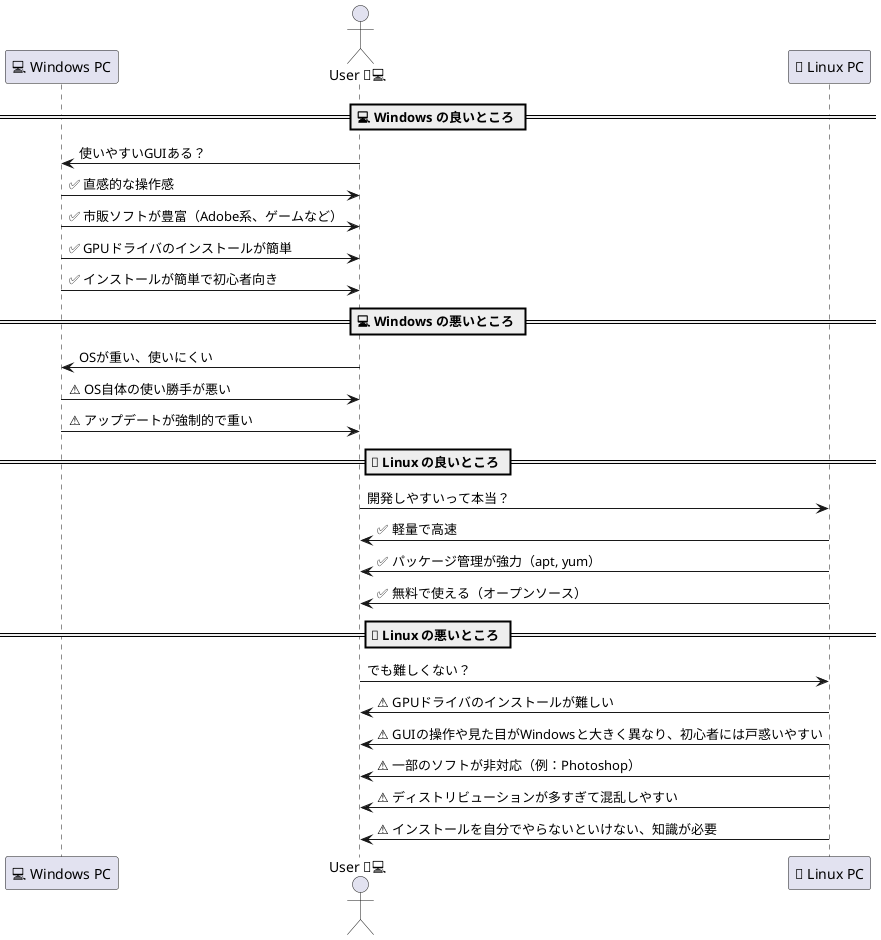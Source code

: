 @startuml
participant "💻 Windows PC" as Win
actor "User 👨‍💻" as User
participant "🐧 Linux PC" as Linux

== 💻 Windows の良いところ ==
User -> Win : 使いやすいGUIある？
Win -> User : ✅ 直感的な操作感
Win -> User : ✅ 市販ソフトが豊富（Adobe系、ゲームなど）
Win -> User : ✅ GPUドライバのインストールが簡単
Win -> User : ✅ インストールが簡単で初心者向き

== 💻 Windows の悪いところ ==
User -> Win : OSが重い、使いにくい
Win -> User : ⚠️ OS自体の使い勝手が悪い
Win -> User : ⚠️ アップデートが強制的で重い

== 🐧 Linux の良いところ ==
User -> Linux : 開発しやすいって本当？
Linux -> User : ✅ 軽量で高速
Linux -> User : ✅ パッケージ管理が強力（apt, yum）
Linux -> User : ✅ 無料で使える（オープンソース）

== 🐧 Linux の悪いところ ==
User -> Linux : でも難しくない？
Linux -> User : ⚠️ GPUドライバのインストールが難しい
Linux -> User : ⚠️ GUIの操作や見た目がWindowsと大きく異なり、初心者には戸惑いやすい
Linux -> User : ⚠️ 一部のソフトが非対応（例：Photoshop）
Linux -> User : ⚠️ ディストリビューションが多すぎて混乱しやすい
Linux -> User : ⚠️ インストールを自分でやらないといけない、知識が必要

@enduml